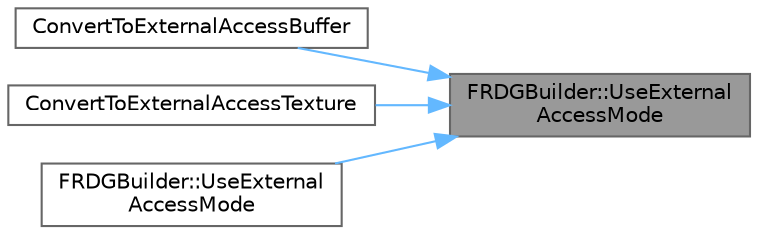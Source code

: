 digraph "FRDGBuilder::UseExternalAccessMode"
{
 // INTERACTIVE_SVG=YES
 // LATEX_PDF_SIZE
  bgcolor="transparent";
  edge [fontname=Helvetica,fontsize=10,labelfontname=Helvetica,labelfontsize=10];
  node [fontname=Helvetica,fontsize=10,shape=box,height=0.2,width=0.4];
  rankdir="RL";
  Node1 [id="Node000001",label="FRDGBuilder::UseExternal\lAccessMode",height=0.2,width=0.4,color="gray40", fillcolor="grey60", style="filled", fontcolor="black",tooltip="Configures the resource for external access for all subsequent passes, or until UseInternalAccessMode..."];
  Node1 -> Node2 [id="edge1_Node000001_Node000002",dir="back",color="steelblue1",style="solid",tooltip=" "];
  Node2 [id="Node000002",label="ConvertToExternalAccessBuffer",height=0.2,width=0.4,color="grey40", fillcolor="white", style="filled",URL="$d6/d45/RenderGraphUtils_8h.html#a5d08f90e9fc2a0c72ada32f71c06304a",tooltip=" "];
  Node1 -> Node3 [id="edge2_Node000001_Node000003",dir="back",color="steelblue1",style="solid",tooltip=" "];
  Node3 [id="Node000003",label="ConvertToExternalAccessTexture",height=0.2,width=0.4,color="grey40", fillcolor="white", style="filled",URL="$d6/d45/RenderGraphUtils_8h.html#a54d60a5cb90ae7ec4fdaff1fdc81116d",tooltip=" "];
  Node1 -> Node4 [id="edge3_Node000001_Node000004",dir="back",color="steelblue1",style="solid",tooltip=" "];
  Node4 [id="Node000004",label="FRDGBuilder::UseExternal\lAccessMode",height=0.2,width=0.4,color="grey40", fillcolor="white", style="filled",URL="$d5/dac/classFRDGBuilder.html#ae5213daea4c19ef73de9559f0c101b6b",tooltip=" "];
}
